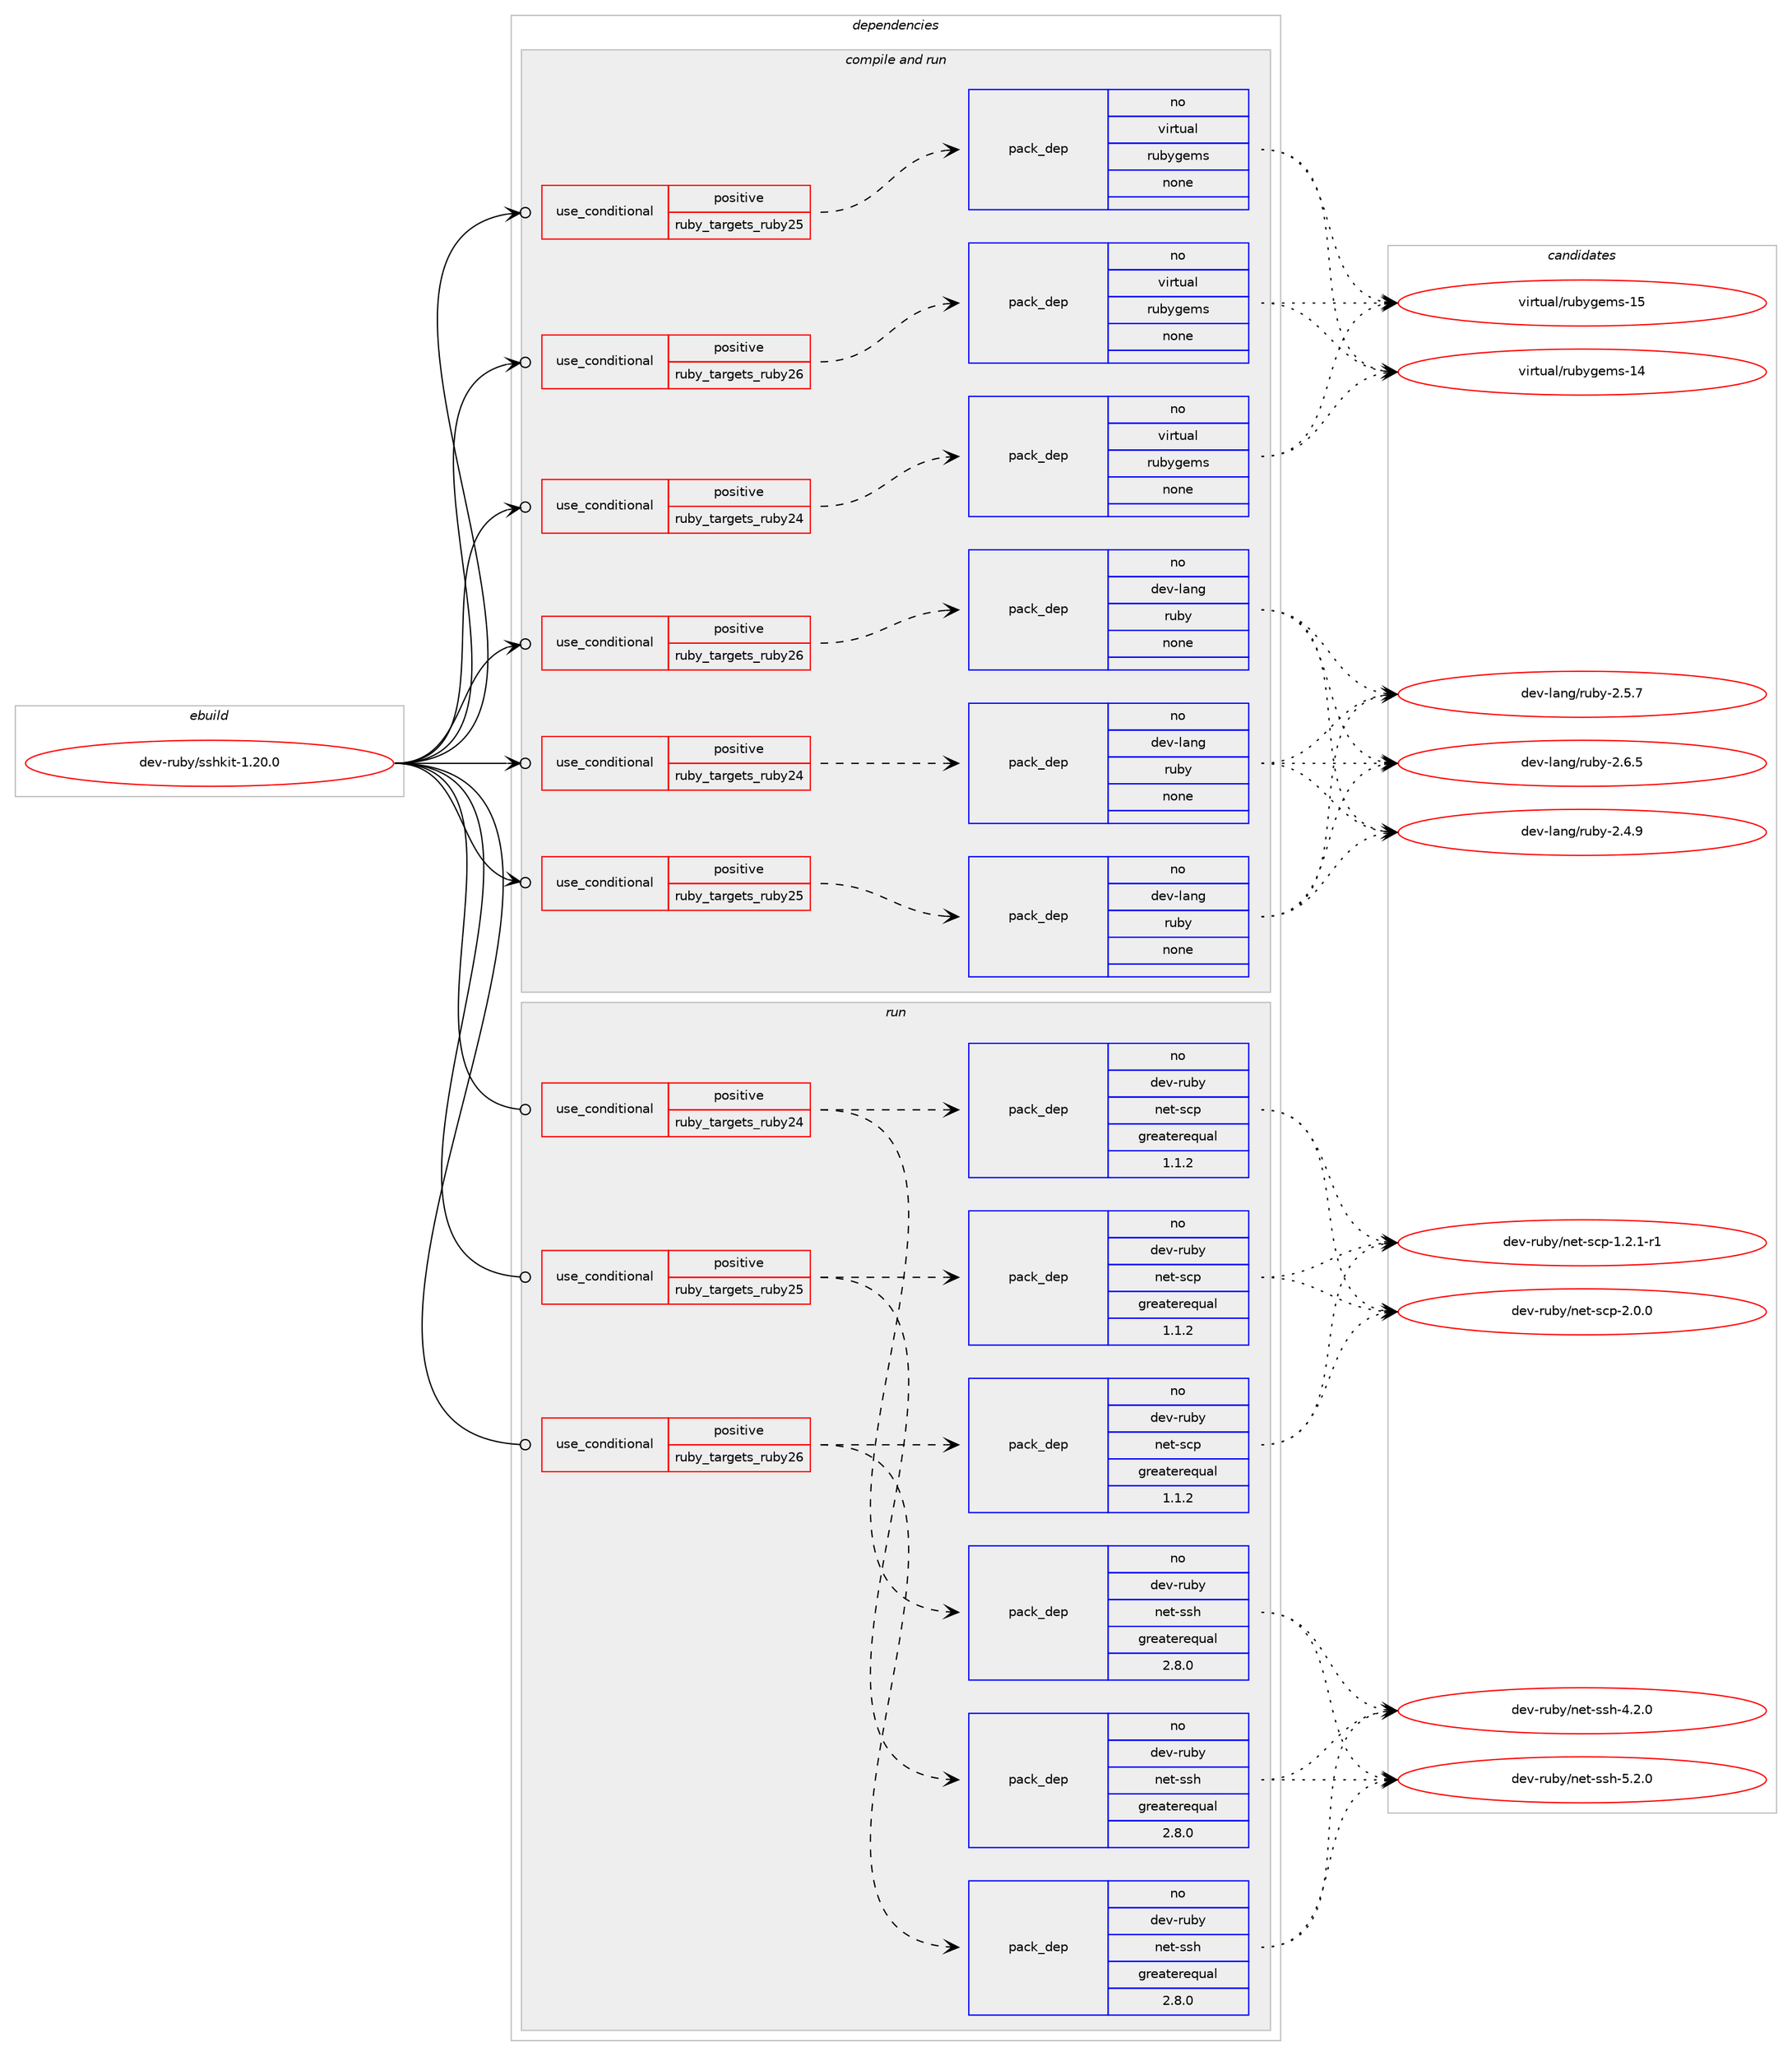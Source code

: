 digraph prolog {

# *************
# Graph options
# *************

newrank=true;
concentrate=true;
compound=true;
graph [rankdir=LR,fontname=Helvetica,fontsize=10,ranksep=1.5];#, ranksep=2.5, nodesep=0.2];
edge  [arrowhead=vee];
node  [fontname=Helvetica,fontsize=10];

# **********
# The ebuild
# **********

subgraph cluster_leftcol {
color=gray;
rank=same;
label=<<i>ebuild</i>>;
id [label="dev-ruby/sshkit-1.20.0", color=red, width=4, href="../dev-ruby/sshkit-1.20.0.svg"];
}

# ****************
# The dependencies
# ****************

subgraph cluster_midcol {
color=gray;
label=<<i>dependencies</i>>;
subgraph cluster_compile {
fillcolor="#eeeeee";
style=filled;
label=<<i>compile</i>>;
}
subgraph cluster_compileandrun {
fillcolor="#eeeeee";
style=filled;
label=<<i>compile and run</i>>;
subgraph cond178846 {
dependency718409 [label=<<TABLE BORDER="0" CELLBORDER="1" CELLSPACING="0" CELLPADDING="4"><TR><TD ROWSPAN="3" CELLPADDING="10">use_conditional</TD></TR><TR><TD>positive</TD></TR><TR><TD>ruby_targets_ruby24</TD></TR></TABLE>>, shape=none, color=red];
subgraph pack527517 {
dependency718410 [label=<<TABLE BORDER="0" CELLBORDER="1" CELLSPACING="0" CELLPADDING="4" WIDTH="220"><TR><TD ROWSPAN="6" CELLPADDING="30">pack_dep</TD></TR><TR><TD WIDTH="110">no</TD></TR><TR><TD>dev-lang</TD></TR><TR><TD>ruby</TD></TR><TR><TD>none</TD></TR><TR><TD></TD></TR></TABLE>>, shape=none, color=blue];
}
dependency718409:e -> dependency718410:w [weight=20,style="dashed",arrowhead="vee"];
}
id:e -> dependency718409:w [weight=20,style="solid",arrowhead="odotvee"];
subgraph cond178847 {
dependency718411 [label=<<TABLE BORDER="0" CELLBORDER="1" CELLSPACING="0" CELLPADDING="4"><TR><TD ROWSPAN="3" CELLPADDING="10">use_conditional</TD></TR><TR><TD>positive</TD></TR><TR><TD>ruby_targets_ruby24</TD></TR></TABLE>>, shape=none, color=red];
subgraph pack527518 {
dependency718412 [label=<<TABLE BORDER="0" CELLBORDER="1" CELLSPACING="0" CELLPADDING="4" WIDTH="220"><TR><TD ROWSPAN="6" CELLPADDING="30">pack_dep</TD></TR><TR><TD WIDTH="110">no</TD></TR><TR><TD>virtual</TD></TR><TR><TD>rubygems</TD></TR><TR><TD>none</TD></TR><TR><TD></TD></TR></TABLE>>, shape=none, color=blue];
}
dependency718411:e -> dependency718412:w [weight=20,style="dashed",arrowhead="vee"];
}
id:e -> dependency718411:w [weight=20,style="solid",arrowhead="odotvee"];
subgraph cond178848 {
dependency718413 [label=<<TABLE BORDER="0" CELLBORDER="1" CELLSPACING="0" CELLPADDING="4"><TR><TD ROWSPAN="3" CELLPADDING="10">use_conditional</TD></TR><TR><TD>positive</TD></TR><TR><TD>ruby_targets_ruby25</TD></TR></TABLE>>, shape=none, color=red];
subgraph pack527519 {
dependency718414 [label=<<TABLE BORDER="0" CELLBORDER="1" CELLSPACING="0" CELLPADDING="4" WIDTH="220"><TR><TD ROWSPAN="6" CELLPADDING="30">pack_dep</TD></TR><TR><TD WIDTH="110">no</TD></TR><TR><TD>dev-lang</TD></TR><TR><TD>ruby</TD></TR><TR><TD>none</TD></TR><TR><TD></TD></TR></TABLE>>, shape=none, color=blue];
}
dependency718413:e -> dependency718414:w [weight=20,style="dashed",arrowhead="vee"];
}
id:e -> dependency718413:w [weight=20,style="solid",arrowhead="odotvee"];
subgraph cond178849 {
dependency718415 [label=<<TABLE BORDER="0" CELLBORDER="1" CELLSPACING="0" CELLPADDING="4"><TR><TD ROWSPAN="3" CELLPADDING="10">use_conditional</TD></TR><TR><TD>positive</TD></TR><TR><TD>ruby_targets_ruby25</TD></TR></TABLE>>, shape=none, color=red];
subgraph pack527520 {
dependency718416 [label=<<TABLE BORDER="0" CELLBORDER="1" CELLSPACING="0" CELLPADDING="4" WIDTH="220"><TR><TD ROWSPAN="6" CELLPADDING="30">pack_dep</TD></TR><TR><TD WIDTH="110">no</TD></TR><TR><TD>virtual</TD></TR><TR><TD>rubygems</TD></TR><TR><TD>none</TD></TR><TR><TD></TD></TR></TABLE>>, shape=none, color=blue];
}
dependency718415:e -> dependency718416:w [weight=20,style="dashed",arrowhead="vee"];
}
id:e -> dependency718415:w [weight=20,style="solid",arrowhead="odotvee"];
subgraph cond178850 {
dependency718417 [label=<<TABLE BORDER="0" CELLBORDER="1" CELLSPACING="0" CELLPADDING="4"><TR><TD ROWSPAN="3" CELLPADDING="10">use_conditional</TD></TR><TR><TD>positive</TD></TR><TR><TD>ruby_targets_ruby26</TD></TR></TABLE>>, shape=none, color=red];
subgraph pack527521 {
dependency718418 [label=<<TABLE BORDER="0" CELLBORDER="1" CELLSPACING="0" CELLPADDING="4" WIDTH="220"><TR><TD ROWSPAN="6" CELLPADDING="30">pack_dep</TD></TR><TR><TD WIDTH="110">no</TD></TR><TR><TD>dev-lang</TD></TR><TR><TD>ruby</TD></TR><TR><TD>none</TD></TR><TR><TD></TD></TR></TABLE>>, shape=none, color=blue];
}
dependency718417:e -> dependency718418:w [weight=20,style="dashed",arrowhead="vee"];
}
id:e -> dependency718417:w [weight=20,style="solid",arrowhead="odotvee"];
subgraph cond178851 {
dependency718419 [label=<<TABLE BORDER="0" CELLBORDER="1" CELLSPACING="0" CELLPADDING="4"><TR><TD ROWSPAN="3" CELLPADDING="10">use_conditional</TD></TR><TR><TD>positive</TD></TR><TR><TD>ruby_targets_ruby26</TD></TR></TABLE>>, shape=none, color=red];
subgraph pack527522 {
dependency718420 [label=<<TABLE BORDER="0" CELLBORDER="1" CELLSPACING="0" CELLPADDING="4" WIDTH="220"><TR><TD ROWSPAN="6" CELLPADDING="30">pack_dep</TD></TR><TR><TD WIDTH="110">no</TD></TR><TR><TD>virtual</TD></TR><TR><TD>rubygems</TD></TR><TR><TD>none</TD></TR><TR><TD></TD></TR></TABLE>>, shape=none, color=blue];
}
dependency718419:e -> dependency718420:w [weight=20,style="dashed",arrowhead="vee"];
}
id:e -> dependency718419:w [weight=20,style="solid",arrowhead="odotvee"];
}
subgraph cluster_run {
fillcolor="#eeeeee";
style=filled;
label=<<i>run</i>>;
subgraph cond178852 {
dependency718421 [label=<<TABLE BORDER="0" CELLBORDER="1" CELLSPACING="0" CELLPADDING="4"><TR><TD ROWSPAN="3" CELLPADDING="10">use_conditional</TD></TR><TR><TD>positive</TD></TR><TR><TD>ruby_targets_ruby24</TD></TR></TABLE>>, shape=none, color=red];
subgraph pack527523 {
dependency718422 [label=<<TABLE BORDER="0" CELLBORDER="1" CELLSPACING="0" CELLPADDING="4" WIDTH="220"><TR><TD ROWSPAN="6" CELLPADDING="30">pack_dep</TD></TR><TR><TD WIDTH="110">no</TD></TR><TR><TD>dev-ruby</TD></TR><TR><TD>net-ssh</TD></TR><TR><TD>greaterequal</TD></TR><TR><TD>2.8.0</TD></TR></TABLE>>, shape=none, color=blue];
}
dependency718421:e -> dependency718422:w [weight=20,style="dashed",arrowhead="vee"];
subgraph pack527524 {
dependency718423 [label=<<TABLE BORDER="0" CELLBORDER="1" CELLSPACING="0" CELLPADDING="4" WIDTH="220"><TR><TD ROWSPAN="6" CELLPADDING="30">pack_dep</TD></TR><TR><TD WIDTH="110">no</TD></TR><TR><TD>dev-ruby</TD></TR><TR><TD>net-scp</TD></TR><TR><TD>greaterequal</TD></TR><TR><TD>1.1.2</TD></TR></TABLE>>, shape=none, color=blue];
}
dependency718421:e -> dependency718423:w [weight=20,style="dashed",arrowhead="vee"];
}
id:e -> dependency718421:w [weight=20,style="solid",arrowhead="odot"];
subgraph cond178853 {
dependency718424 [label=<<TABLE BORDER="0" CELLBORDER="1" CELLSPACING="0" CELLPADDING="4"><TR><TD ROWSPAN="3" CELLPADDING="10">use_conditional</TD></TR><TR><TD>positive</TD></TR><TR><TD>ruby_targets_ruby25</TD></TR></TABLE>>, shape=none, color=red];
subgraph pack527525 {
dependency718425 [label=<<TABLE BORDER="0" CELLBORDER="1" CELLSPACING="0" CELLPADDING="4" WIDTH="220"><TR><TD ROWSPAN="6" CELLPADDING="30">pack_dep</TD></TR><TR><TD WIDTH="110">no</TD></TR><TR><TD>dev-ruby</TD></TR><TR><TD>net-ssh</TD></TR><TR><TD>greaterequal</TD></TR><TR><TD>2.8.0</TD></TR></TABLE>>, shape=none, color=blue];
}
dependency718424:e -> dependency718425:w [weight=20,style="dashed",arrowhead="vee"];
subgraph pack527526 {
dependency718426 [label=<<TABLE BORDER="0" CELLBORDER="1" CELLSPACING="0" CELLPADDING="4" WIDTH="220"><TR><TD ROWSPAN="6" CELLPADDING="30">pack_dep</TD></TR><TR><TD WIDTH="110">no</TD></TR><TR><TD>dev-ruby</TD></TR><TR><TD>net-scp</TD></TR><TR><TD>greaterequal</TD></TR><TR><TD>1.1.2</TD></TR></TABLE>>, shape=none, color=blue];
}
dependency718424:e -> dependency718426:w [weight=20,style="dashed",arrowhead="vee"];
}
id:e -> dependency718424:w [weight=20,style="solid",arrowhead="odot"];
subgraph cond178854 {
dependency718427 [label=<<TABLE BORDER="0" CELLBORDER="1" CELLSPACING="0" CELLPADDING="4"><TR><TD ROWSPAN="3" CELLPADDING="10">use_conditional</TD></TR><TR><TD>positive</TD></TR><TR><TD>ruby_targets_ruby26</TD></TR></TABLE>>, shape=none, color=red];
subgraph pack527527 {
dependency718428 [label=<<TABLE BORDER="0" CELLBORDER="1" CELLSPACING="0" CELLPADDING="4" WIDTH="220"><TR><TD ROWSPAN="6" CELLPADDING="30">pack_dep</TD></TR><TR><TD WIDTH="110">no</TD></TR><TR><TD>dev-ruby</TD></TR><TR><TD>net-ssh</TD></TR><TR><TD>greaterequal</TD></TR><TR><TD>2.8.0</TD></TR></TABLE>>, shape=none, color=blue];
}
dependency718427:e -> dependency718428:w [weight=20,style="dashed",arrowhead="vee"];
subgraph pack527528 {
dependency718429 [label=<<TABLE BORDER="0" CELLBORDER="1" CELLSPACING="0" CELLPADDING="4" WIDTH="220"><TR><TD ROWSPAN="6" CELLPADDING="30">pack_dep</TD></TR><TR><TD WIDTH="110">no</TD></TR><TR><TD>dev-ruby</TD></TR><TR><TD>net-scp</TD></TR><TR><TD>greaterequal</TD></TR><TR><TD>1.1.2</TD></TR></TABLE>>, shape=none, color=blue];
}
dependency718427:e -> dependency718429:w [weight=20,style="dashed",arrowhead="vee"];
}
id:e -> dependency718427:w [weight=20,style="solid",arrowhead="odot"];
}
}

# **************
# The candidates
# **************

subgraph cluster_choices {
rank=same;
color=gray;
label=<<i>candidates</i>>;

subgraph choice527517 {
color=black;
nodesep=1;
choice10010111845108971101034711411798121455046524657 [label="dev-lang/ruby-2.4.9", color=red, width=4,href="../dev-lang/ruby-2.4.9.svg"];
choice10010111845108971101034711411798121455046534655 [label="dev-lang/ruby-2.5.7", color=red, width=4,href="../dev-lang/ruby-2.5.7.svg"];
choice10010111845108971101034711411798121455046544653 [label="dev-lang/ruby-2.6.5", color=red, width=4,href="../dev-lang/ruby-2.6.5.svg"];
dependency718410:e -> choice10010111845108971101034711411798121455046524657:w [style=dotted,weight="100"];
dependency718410:e -> choice10010111845108971101034711411798121455046534655:w [style=dotted,weight="100"];
dependency718410:e -> choice10010111845108971101034711411798121455046544653:w [style=dotted,weight="100"];
}
subgraph choice527518 {
color=black;
nodesep=1;
choice118105114116117971084711411798121103101109115454952 [label="virtual/rubygems-14", color=red, width=4,href="../virtual/rubygems-14.svg"];
choice118105114116117971084711411798121103101109115454953 [label="virtual/rubygems-15", color=red, width=4,href="../virtual/rubygems-15.svg"];
dependency718412:e -> choice118105114116117971084711411798121103101109115454952:w [style=dotted,weight="100"];
dependency718412:e -> choice118105114116117971084711411798121103101109115454953:w [style=dotted,weight="100"];
}
subgraph choice527519 {
color=black;
nodesep=1;
choice10010111845108971101034711411798121455046524657 [label="dev-lang/ruby-2.4.9", color=red, width=4,href="../dev-lang/ruby-2.4.9.svg"];
choice10010111845108971101034711411798121455046534655 [label="dev-lang/ruby-2.5.7", color=red, width=4,href="../dev-lang/ruby-2.5.7.svg"];
choice10010111845108971101034711411798121455046544653 [label="dev-lang/ruby-2.6.5", color=red, width=4,href="../dev-lang/ruby-2.6.5.svg"];
dependency718414:e -> choice10010111845108971101034711411798121455046524657:w [style=dotted,weight="100"];
dependency718414:e -> choice10010111845108971101034711411798121455046534655:w [style=dotted,weight="100"];
dependency718414:e -> choice10010111845108971101034711411798121455046544653:w [style=dotted,weight="100"];
}
subgraph choice527520 {
color=black;
nodesep=1;
choice118105114116117971084711411798121103101109115454952 [label="virtual/rubygems-14", color=red, width=4,href="../virtual/rubygems-14.svg"];
choice118105114116117971084711411798121103101109115454953 [label="virtual/rubygems-15", color=red, width=4,href="../virtual/rubygems-15.svg"];
dependency718416:e -> choice118105114116117971084711411798121103101109115454952:w [style=dotted,weight="100"];
dependency718416:e -> choice118105114116117971084711411798121103101109115454953:w [style=dotted,weight="100"];
}
subgraph choice527521 {
color=black;
nodesep=1;
choice10010111845108971101034711411798121455046524657 [label="dev-lang/ruby-2.4.9", color=red, width=4,href="../dev-lang/ruby-2.4.9.svg"];
choice10010111845108971101034711411798121455046534655 [label="dev-lang/ruby-2.5.7", color=red, width=4,href="../dev-lang/ruby-2.5.7.svg"];
choice10010111845108971101034711411798121455046544653 [label="dev-lang/ruby-2.6.5", color=red, width=4,href="../dev-lang/ruby-2.6.5.svg"];
dependency718418:e -> choice10010111845108971101034711411798121455046524657:w [style=dotted,weight="100"];
dependency718418:e -> choice10010111845108971101034711411798121455046534655:w [style=dotted,weight="100"];
dependency718418:e -> choice10010111845108971101034711411798121455046544653:w [style=dotted,weight="100"];
}
subgraph choice527522 {
color=black;
nodesep=1;
choice118105114116117971084711411798121103101109115454952 [label="virtual/rubygems-14", color=red, width=4,href="../virtual/rubygems-14.svg"];
choice118105114116117971084711411798121103101109115454953 [label="virtual/rubygems-15", color=red, width=4,href="../virtual/rubygems-15.svg"];
dependency718420:e -> choice118105114116117971084711411798121103101109115454952:w [style=dotted,weight="100"];
dependency718420:e -> choice118105114116117971084711411798121103101109115454953:w [style=dotted,weight="100"];
}
subgraph choice527523 {
color=black;
nodesep=1;
choice10010111845114117981214711010111645115115104455246504648 [label="dev-ruby/net-ssh-4.2.0", color=red, width=4,href="../dev-ruby/net-ssh-4.2.0.svg"];
choice10010111845114117981214711010111645115115104455346504648 [label="dev-ruby/net-ssh-5.2.0", color=red, width=4,href="../dev-ruby/net-ssh-5.2.0.svg"];
dependency718422:e -> choice10010111845114117981214711010111645115115104455246504648:w [style=dotted,weight="100"];
dependency718422:e -> choice10010111845114117981214711010111645115115104455346504648:w [style=dotted,weight="100"];
}
subgraph choice527524 {
color=black;
nodesep=1;
choice10010111845114117981214711010111645115991124549465046494511449 [label="dev-ruby/net-scp-1.2.1-r1", color=red, width=4,href="../dev-ruby/net-scp-1.2.1-r1.svg"];
choice1001011184511411798121471101011164511599112455046484648 [label="dev-ruby/net-scp-2.0.0", color=red, width=4,href="../dev-ruby/net-scp-2.0.0.svg"];
dependency718423:e -> choice10010111845114117981214711010111645115991124549465046494511449:w [style=dotted,weight="100"];
dependency718423:e -> choice1001011184511411798121471101011164511599112455046484648:w [style=dotted,weight="100"];
}
subgraph choice527525 {
color=black;
nodesep=1;
choice10010111845114117981214711010111645115115104455246504648 [label="dev-ruby/net-ssh-4.2.0", color=red, width=4,href="../dev-ruby/net-ssh-4.2.0.svg"];
choice10010111845114117981214711010111645115115104455346504648 [label="dev-ruby/net-ssh-5.2.0", color=red, width=4,href="../dev-ruby/net-ssh-5.2.0.svg"];
dependency718425:e -> choice10010111845114117981214711010111645115115104455246504648:w [style=dotted,weight="100"];
dependency718425:e -> choice10010111845114117981214711010111645115115104455346504648:w [style=dotted,weight="100"];
}
subgraph choice527526 {
color=black;
nodesep=1;
choice10010111845114117981214711010111645115991124549465046494511449 [label="dev-ruby/net-scp-1.2.1-r1", color=red, width=4,href="../dev-ruby/net-scp-1.2.1-r1.svg"];
choice1001011184511411798121471101011164511599112455046484648 [label="dev-ruby/net-scp-2.0.0", color=red, width=4,href="../dev-ruby/net-scp-2.0.0.svg"];
dependency718426:e -> choice10010111845114117981214711010111645115991124549465046494511449:w [style=dotted,weight="100"];
dependency718426:e -> choice1001011184511411798121471101011164511599112455046484648:w [style=dotted,weight="100"];
}
subgraph choice527527 {
color=black;
nodesep=1;
choice10010111845114117981214711010111645115115104455246504648 [label="dev-ruby/net-ssh-4.2.0", color=red, width=4,href="../dev-ruby/net-ssh-4.2.0.svg"];
choice10010111845114117981214711010111645115115104455346504648 [label="dev-ruby/net-ssh-5.2.0", color=red, width=4,href="../dev-ruby/net-ssh-5.2.0.svg"];
dependency718428:e -> choice10010111845114117981214711010111645115115104455246504648:w [style=dotted,weight="100"];
dependency718428:e -> choice10010111845114117981214711010111645115115104455346504648:w [style=dotted,weight="100"];
}
subgraph choice527528 {
color=black;
nodesep=1;
choice10010111845114117981214711010111645115991124549465046494511449 [label="dev-ruby/net-scp-1.2.1-r1", color=red, width=4,href="../dev-ruby/net-scp-1.2.1-r1.svg"];
choice1001011184511411798121471101011164511599112455046484648 [label="dev-ruby/net-scp-2.0.0", color=red, width=4,href="../dev-ruby/net-scp-2.0.0.svg"];
dependency718429:e -> choice10010111845114117981214711010111645115991124549465046494511449:w [style=dotted,weight="100"];
dependency718429:e -> choice1001011184511411798121471101011164511599112455046484648:w [style=dotted,weight="100"];
}
}

}
